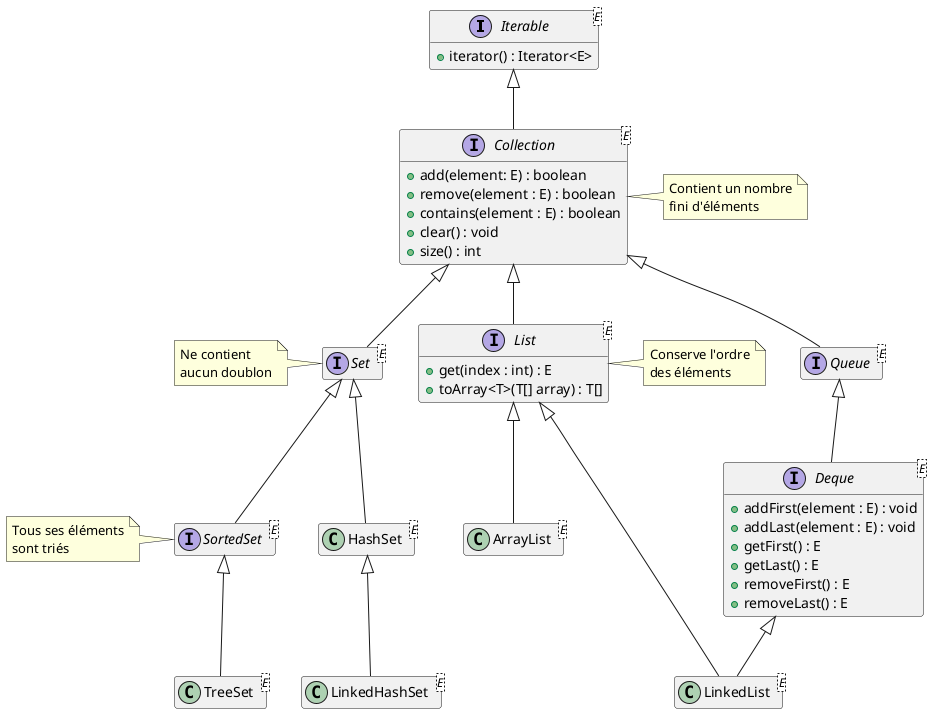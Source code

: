 @startuml
hide empty members

interface Iterable<E> {
    +iterator() : Iterator<E>
}
interface Collection<E> {
    +add(element: E) : boolean
    +remove(element : E) : boolean
    +contains(element : E) : boolean
    +clear() : void
    +size() : int
}

note right of Collection : Contient un nombre\nfini d'éléments

interface Set<E>

note left of Set : Ne contient\naucun doublon

interface List<E> {
    +get(index : int) : E
    +toArray<T>(T[] array) : T[]
}

note right of List : Conserve l'ordre\ndes éléments

interface SortedSet<E>

note left of SortedSet : Tous ses éléments\nsont triés

class HashSet<E>
class LinkedHashSet<E>
class TreeSet<E>
class ArrayList<E>
class LinkedList<E>
interface Queue<E>
interface Deque<E> {
    +addFirst(element : E) : void
    +addLast(element : E) : void
    +getFirst() : E
    +getLast() : E
    +removeFirst() : E
    +removeLast() : E
}

Iterable <|-- Collection
Collection <|-- Set
Collection <|-- List
Set <|-- SortedSet
Set <|-- HashSet
HashSet <|-- LinkedHashSet
SortedSet <|-- TreeSet
List <|-- ArrayList
List <|-- LinkedList
Collection <|-- Queue
Queue <|-- Deque
Deque <|-- LinkedList
@enduml
